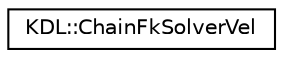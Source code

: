 digraph G
{
  edge [fontname="Helvetica",fontsize="10",labelfontname="Helvetica",labelfontsize="10"];
  node [fontname="Helvetica",fontsize="10",shape=record];
  rankdir=LR;
  Node1 [label="KDL::ChainFkSolverVel",height=0.2,width=0.4,color="black", fillcolor="white", style="filled",URL="$da/deb/classKDL_1_1ChainFkSolverVel.html",tooltip="This abstract class encapsulates a solver for the forward velocity kinematics for a KDL::Chain..."];
}
